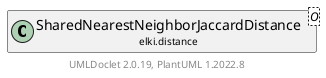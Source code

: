 @startuml
    remove .*\.(Instance|Par|Parameterizer|Factory)$
    set namespaceSeparator none
    hide empty fields
    hide empty methods

    class "<size:14>SharedNearestNeighborJaccardDistance.Instance\n<size:10>elki.distance" as elki.distance.SharedNearestNeighborJaccardDistance.Instance<T> [[SharedNearestNeighborJaccardDistance.Instance.html]] {
        +Instance(Relation<T>, SharedNearestNeighborIndex<T>, SharedNearestNeighborJaccardDistance<T>)
        {static} #jaccardCoefficient(DBIDs, DBIDs): double
        +distance(DBIDRef, DBIDRef): double
    }

    abstract class "<size:14>AbstractIndexBasedDistance.Instance\n<size:10>elki.distance" as elki.distance.AbstractIndexBasedDistance.Instance<T, SharedNearestNeighborIndex<T>, SharedNearestNeighborJaccardDistance<T>> [[AbstractIndexBasedDistance.Instance.html]]
    class "<size:14>SharedNearestNeighborJaccardDistance\n<size:10>elki.distance" as elki.distance.SharedNearestNeighborJaccardDistance<O> [[SharedNearestNeighborJaccardDistance.html]]

    elki.distance.AbstractIndexBasedDistance.Instance <|-- elki.distance.SharedNearestNeighborJaccardDistance.Instance
    elki.distance.SharedNearestNeighborJaccardDistance +-- elki.distance.SharedNearestNeighborJaccardDistance.Instance

    center footer UMLDoclet 2.0.19, PlantUML 1.2022.8
@enduml
